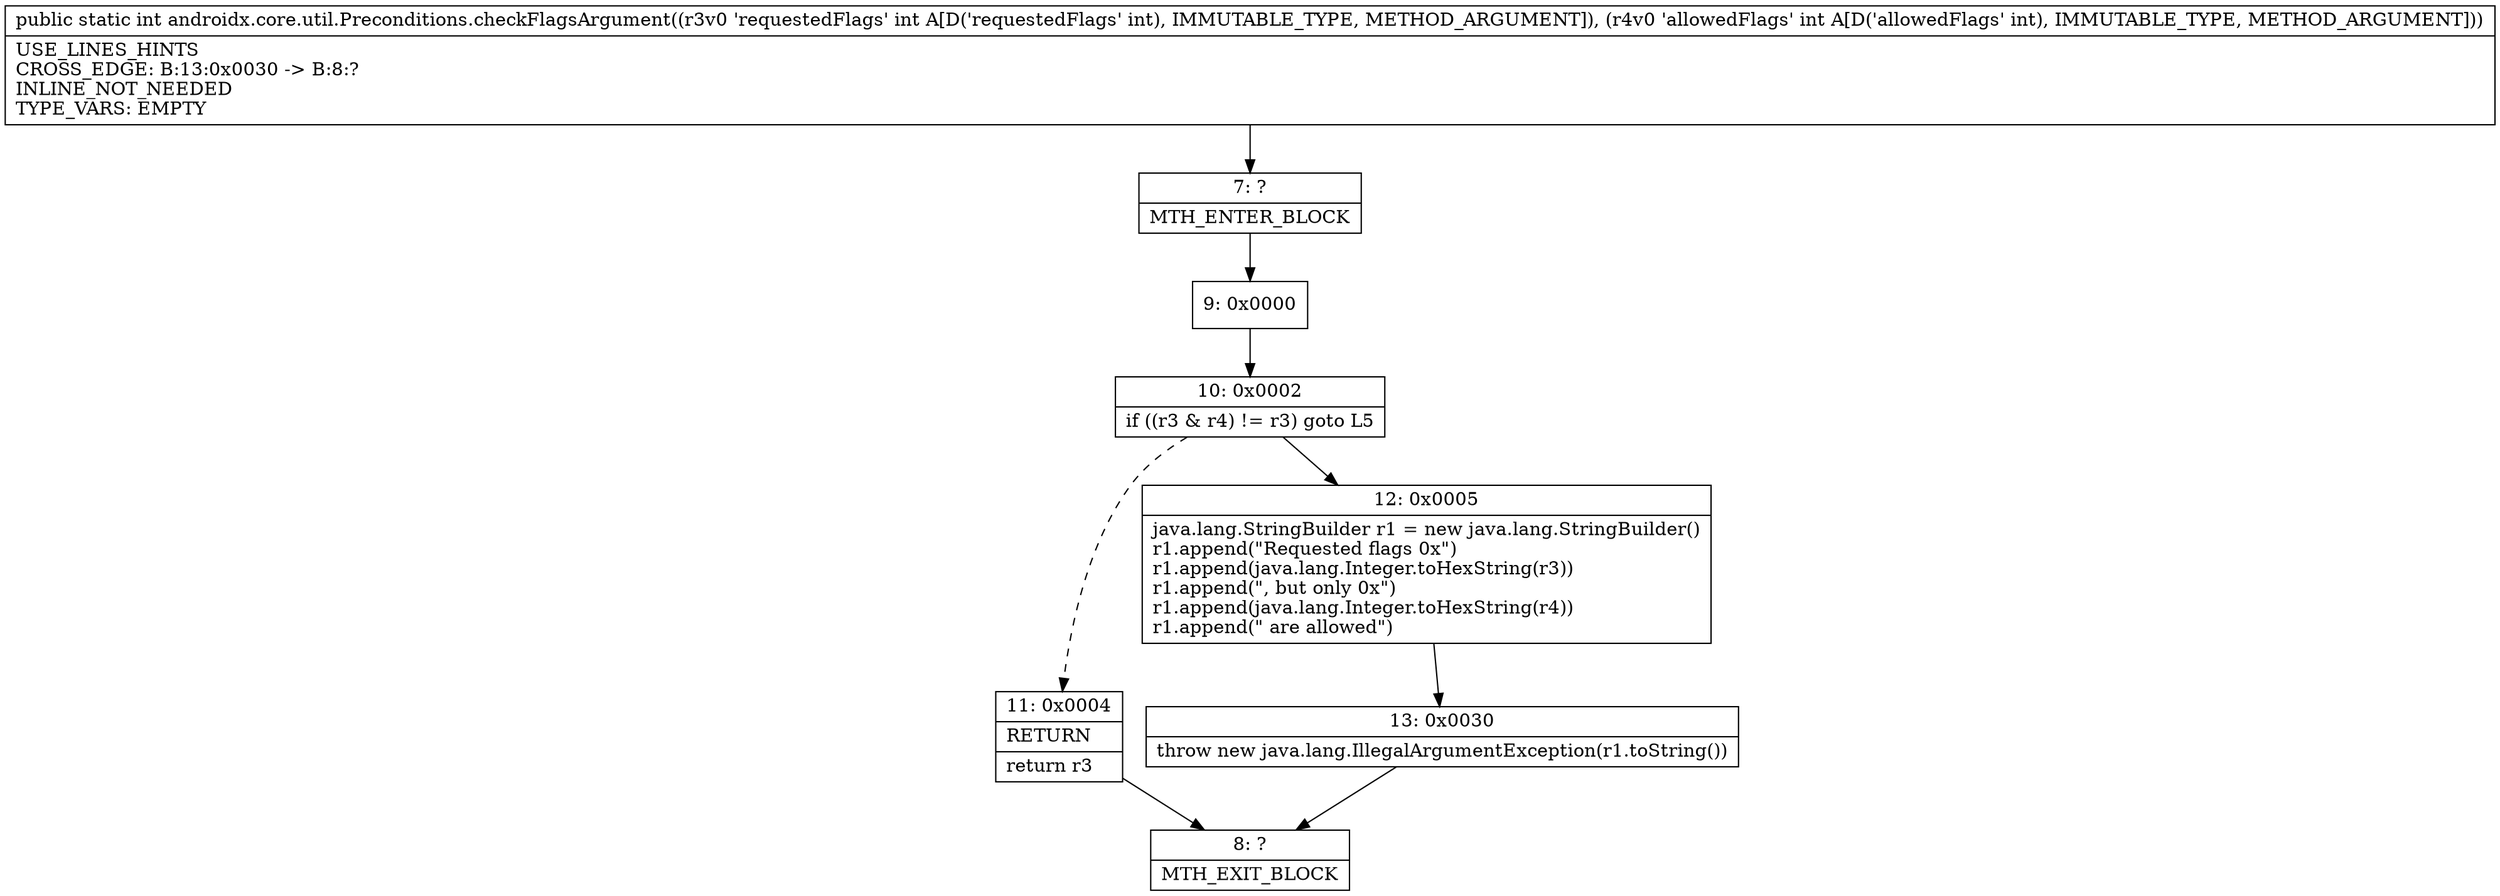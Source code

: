 digraph "CFG forandroidx.core.util.Preconditions.checkFlagsArgument(II)I" {
Node_7 [shape=record,label="{7\:\ ?|MTH_ENTER_BLOCK\l}"];
Node_9 [shape=record,label="{9\:\ 0x0000}"];
Node_10 [shape=record,label="{10\:\ 0x0002|if ((r3 & r4) != r3) goto L5\l}"];
Node_11 [shape=record,label="{11\:\ 0x0004|RETURN\l|return r3\l}"];
Node_8 [shape=record,label="{8\:\ ?|MTH_EXIT_BLOCK\l}"];
Node_12 [shape=record,label="{12\:\ 0x0005|java.lang.StringBuilder r1 = new java.lang.StringBuilder()\lr1.append(\"Requested flags 0x\")\lr1.append(java.lang.Integer.toHexString(r3))\lr1.append(\", but only 0x\")\lr1.append(java.lang.Integer.toHexString(r4))\lr1.append(\" are allowed\")\l}"];
Node_13 [shape=record,label="{13\:\ 0x0030|throw new java.lang.IllegalArgumentException(r1.toString())\l}"];
MethodNode[shape=record,label="{public static int androidx.core.util.Preconditions.checkFlagsArgument((r3v0 'requestedFlags' int A[D('requestedFlags' int), IMMUTABLE_TYPE, METHOD_ARGUMENT]), (r4v0 'allowedFlags' int A[D('allowedFlags' int), IMMUTABLE_TYPE, METHOD_ARGUMENT]))  | USE_LINES_HINTS\lCROSS_EDGE: B:13:0x0030 \-\> B:8:?\lINLINE_NOT_NEEDED\lTYPE_VARS: EMPTY\l}"];
MethodNode -> Node_7;Node_7 -> Node_9;
Node_9 -> Node_10;
Node_10 -> Node_11[style=dashed];
Node_10 -> Node_12;
Node_11 -> Node_8;
Node_12 -> Node_13;
Node_13 -> Node_8;
}

